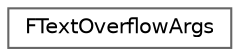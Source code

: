 digraph "Graphical Class Hierarchy"
{
 // INTERACTIVE_SVG=YES
 // LATEX_PDF_SIZE
  bgcolor="transparent";
  edge [fontname=Helvetica,fontsize=10,labelfontname=Helvetica,labelfontsize=10];
  node [fontname=Helvetica,fontsize=10,shape=box,height=0.2,width=0.4];
  rankdir="LR";
  Node0 [id="Node000000",label="FTextOverflowArgs",height=0.2,width=0.4,color="grey40", fillcolor="white", style="filled",URL="$d0/dbf/structFTextOverflowArgs.html",tooltip=" "];
}
